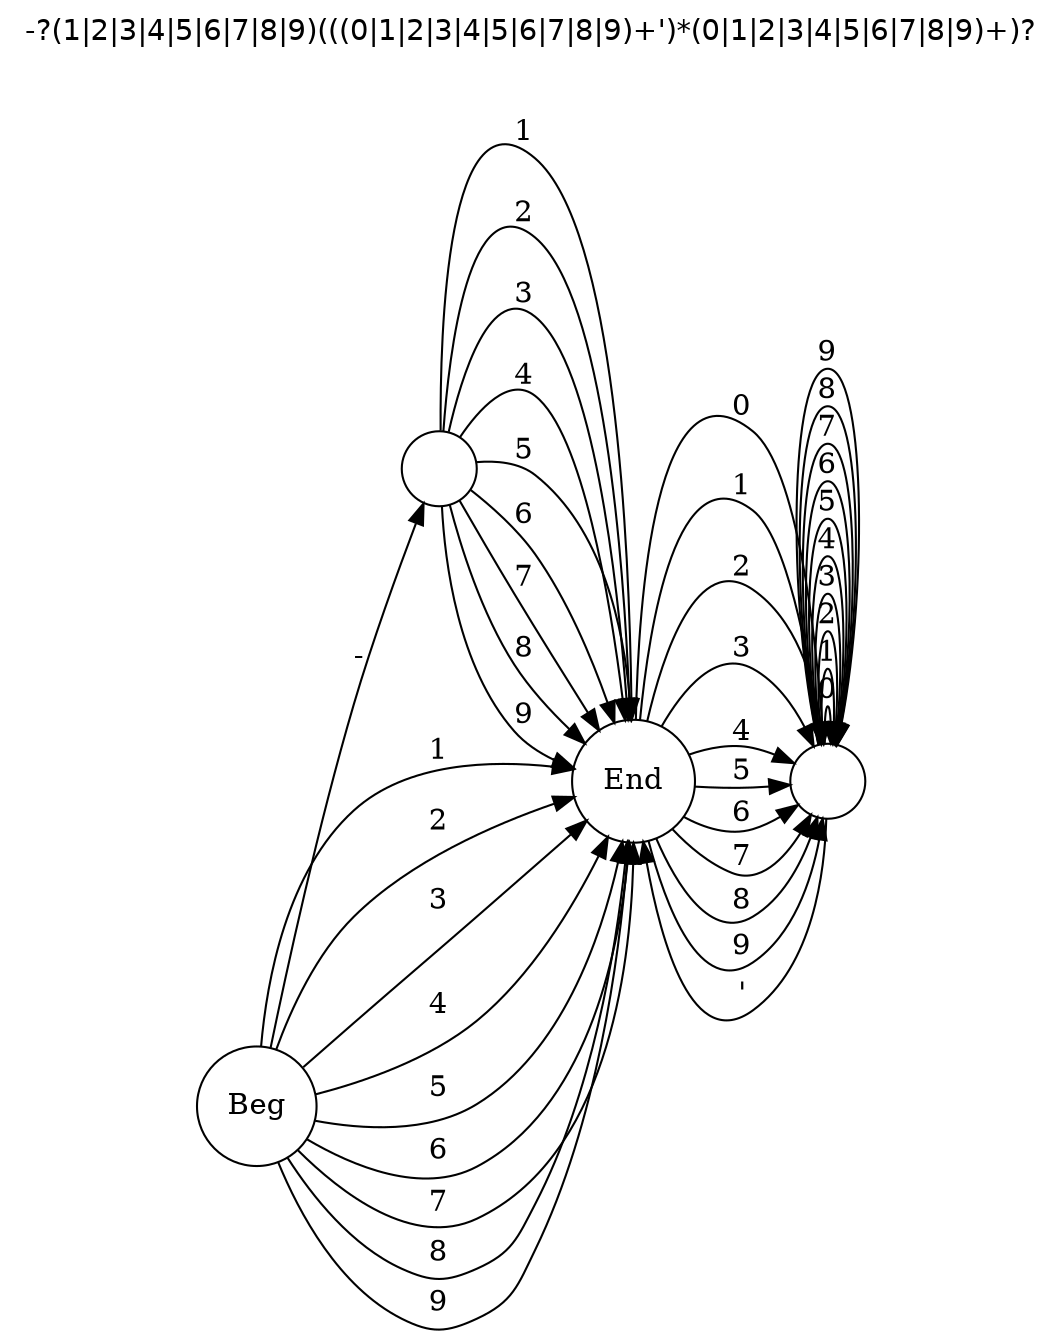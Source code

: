 digraph tokex {
	labelloc="t";
	label="-?(1|2|3|4|5|6|7|8|9)(((0|1|2|3|4|5|6|7|8|9)+')*(0|1|2|3|4|5|6|7|8|9)+)?";
	graph [dpi=200];
	rankdir=LR;
	fontname="Helvetica";
	edge [arrowhead=normal,arrowtail=dot];
	node [shape=circle];
	# Auto-generated by Tokex.

	q0 [label=""];
	q1 [label="Beg"];
	q2 [label="End"];
	q3 [label=""];
	q1 -> q0 [label="-"];
	q1 -> q2 [label="1"];
	q1 -> q2 [label="2"];
	q1 -> q2 [label="3"];
	q1 -> q2 [label="4"];
	q1 -> q2 [label="5"];
	q1 -> q2 [label="6"];
	q1 -> q2 [label="7"];
	q1 -> q2 [label="8"];
	q1 -> q2 [label="9"];
	q0 -> q2 [label="1"];
	q0 -> q2 [label="2"];
	q0 -> q2 [label="3"];
	q0 -> q2 [label="4"];
	q0 -> q2 [label="5"];
	q0 -> q2 [label="6"];
	q0 -> q2 [label="7"];
	q0 -> q2 [label="8"];
	q0 -> q2 [label="9"];
	q2 -> q3 [label="0"];
	q2 -> q3 [label="1"];
	q2 -> q3 [label="2"];
	q2 -> q3 [label="3"];
	q2 -> q3 [label="4"];
	q2 -> q3 [label="5"];
	q2 -> q3 [label="6"];
	q2 -> q3 [label="7"];
	q2 -> q3 [label="8"];
	q2 -> q3 [label="9"];
	q3 -> q2 [label="'"];
	q3 -> q3 [label="0"];
	q3 -> q3 [label="1"];
	q3 -> q3 [label="2"];
	q3 -> q3 [label="3"];
	q3 -> q3 [label="4"];
	q3 -> q3 [label="5"];
	q3 -> q3 [label="6"];
	q3 -> q3 [label="7"];
	q3 -> q3 [label="8"];
	q3 -> q3 [label="9"];
}
